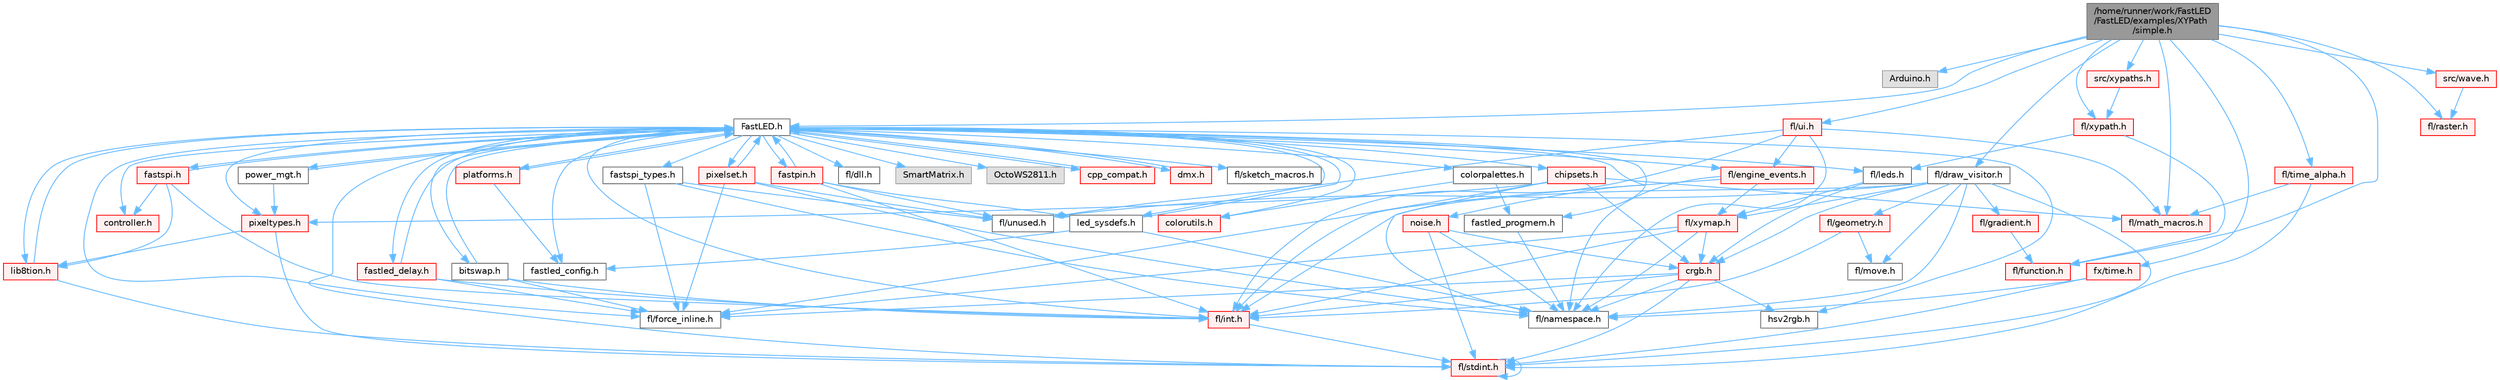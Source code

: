 digraph "/home/runner/work/FastLED/FastLED/examples/XYPath/simple.h"
{
 // INTERACTIVE_SVG=YES
 // LATEX_PDF_SIZE
  bgcolor="transparent";
  edge [fontname=Helvetica,fontsize=10,labelfontname=Helvetica,labelfontsize=10];
  node [fontname=Helvetica,fontsize=10,shape=box,height=0.2,width=0.4];
  Node1 [id="Node000001",label="/home/runner/work/FastLED\l/FastLED/examples/XYPath\l/simple.h",height=0.2,width=0.4,color="gray40", fillcolor="grey60", style="filled", fontcolor="black",tooltip=" "];
  Node1 -> Node2 [id="edge1_Node000001_Node000002",color="steelblue1",style="solid",tooltip=" "];
  Node2 [id="Node000002",label="Arduino.h",height=0.2,width=0.4,color="grey60", fillcolor="#E0E0E0", style="filled",tooltip=" "];
  Node1 -> Node3 [id="edge2_Node000001_Node000003",color="steelblue1",style="solid",tooltip=" "];
  Node3 [id="Node000003",label="FastLED.h",height=0.2,width=0.4,color="grey40", fillcolor="white", style="filled",URL="$db/d97/_fast_l_e_d_8h.html",tooltip="central include file for FastLED, defines the CFastLED class/object"];
  Node3 -> Node4 [id="edge3_Node000003_Node000004",color="steelblue1",style="solid",tooltip=" "];
  Node4 [id="Node000004",label="fl/stdint.h",height=0.2,width=0.4,color="red", fillcolor="#FFF0F0", style="filled",URL="$df/dd8/stdint_8h.html",tooltip=" "];
  Node4 -> Node4 [id="edge4_Node000004_Node000004",color="steelblue1",style="solid",tooltip=" "];
  Node3 -> Node6 [id="edge5_Node000003_Node000006",color="steelblue1",style="solid",tooltip=" "];
  Node6 [id="Node000006",label="fl/dll.h",height=0.2,width=0.4,color="grey40", fillcolor="white", style="filled",URL="$d3/d4b/dll_8h.html",tooltip="FastLED dynamic library interface - lightweight header for external callers."];
  Node3 -> Node7 [id="edge6_Node000003_Node000007",color="steelblue1",style="solid",tooltip=" "];
  Node7 [id="Node000007",label="SmartMatrix.h",height=0.2,width=0.4,color="grey60", fillcolor="#E0E0E0", style="filled",tooltip=" "];
  Node3 -> Node8 [id="edge7_Node000003_Node000008",color="steelblue1",style="solid",tooltip=" "];
  Node8 [id="Node000008",label="OctoWS2811.h",height=0.2,width=0.4,color="grey60", fillcolor="#E0E0E0", style="filled",tooltip=" "];
  Node3 -> Node9 [id="edge8_Node000003_Node000009",color="steelblue1",style="solid",tooltip=" "];
  Node9 [id="Node000009",label="fl/force_inline.h",height=0.2,width=0.4,color="grey40", fillcolor="white", style="filled",URL="$d4/d64/force__inline_8h.html",tooltip=" "];
  Node3 -> Node10 [id="edge9_Node000003_Node000010",color="steelblue1",style="solid",tooltip=" "];
  Node10 [id="Node000010",label="cpp_compat.h",height=0.2,width=0.4,color="red", fillcolor="#FFF0F0", style="filled",URL="$d9/d13/cpp__compat_8h.html",tooltip="Compatibility functions based on C++ version."];
  Node10 -> Node3 [id="edge10_Node000010_Node000003",color="steelblue1",style="solid",tooltip=" "];
  Node3 -> Node12 [id="edge11_Node000003_Node000012",color="steelblue1",style="solid",tooltip=" "];
  Node12 [id="Node000012",label="fastled_config.h",height=0.2,width=0.4,color="grey40", fillcolor="white", style="filled",URL="$d5/d11/fastled__config_8h.html",tooltip="Contains definitions that can be used to configure FastLED at compile time."];
  Node3 -> Node13 [id="edge12_Node000003_Node000013",color="steelblue1",style="solid",tooltip=" "];
  Node13 [id="Node000013",label="led_sysdefs.h",height=0.2,width=0.4,color="grey40", fillcolor="white", style="filled",URL="$d9/d3e/led__sysdefs_8h.html",tooltip="Determines which platform system definitions to include."];
  Node13 -> Node3 [id="edge13_Node000013_Node000003",color="steelblue1",style="solid",tooltip=" "];
  Node13 -> Node12 [id="edge14_Node000013_Node000012",color="steelblue1",style="solid",tooltip=" "];
  Node13 -> Node14 [id="edge15_Node000013_Node000014",color="steelblue1",style="solid",tooltip=" "];
  Node14 [id="Node000014",label="fl/namespace.h",height=0.2,width=0.4,color="grey40", fillcolor="white", style="filled",URL="$df/d2a/namespace_8h.html",tooltip="Implements the FastLED namespace macros."];
  Node3 -> Node15 [id="edge16_Node000003_Node000015",color="steelblue1",style="solid",tooltip=" "];
  Node15 [id="Node000015",label="fastled_delay.h",height=0.2,width=0.4,color="red", fillcolor="#FFF0F0", style="filled",URL="$d0/da8/fastled__delay_8h.html",tooltip="Utility functions and classes for managing delay cycles."];
  Node15 -> Node3 [id="edge17_Node000015_Node000003",color="steelblue1",style="solid",tooltip=" "];
  Node15 -> Node9 [id="edge18_Node000015_Node000009",color="steelblue1",style="solid",tooltip=" "];
  Node15 -> Node17 [id="edge19_Node000015_Node000017",color="steelblue1",style="solid",tooltip=" "];
  Node17 [id="Node000017",label="fl/int.h",height=0.2,width=0.4,color="red", fillcolor="#FFF0F0", style="filled",URL="$d3/d7e/int_8h.html",tooltip=" "];
  Node17 -> Node4 [id="edge20_Node000017_Node000004",color="steelblue1",style="solid",tooltip=" "];
  Node3 -> Node19 [id="edge21_Node000003_Node000019",color="steelblue1",style="solid",tooltip=" "];
  Node19 [id="Node000019",label="bitswap.h",height=0.2,width=0.4,color="grey40", fillcolor="white", style="filled",URL="$de/ded/bitswap_8h.html",tooltip="Functions for doing a rotation of bits/bytes used by parallel output."];
  Node19 -> Node3 [id="edge22_Node000019_Node000003",color="steelblue1",style="solid",tooltip=" "];
  Node19 -> Node9 [id="edge23_Node000019_Node000009",color="steelblue1",style="solid",tooltip=" "];
  Node19 -> Node17 [id="edge24_Node000019_Node000017",color="steelblue1",style="solid",tooltip=" "];
  Node3 -> Node20 [id="edge25_Node000003_Node000020",color="steelblue1",style="solid",tooltip=" "];
  Node20 [id="Node000020",label="controller.h",height=0.2,width=0.4,color="red", fillcolor="#FFF0F0", style="filled",URL="$d2/dd9/controller_8h.html",tooltip="deprecated: base definitions used by led controllers for writing out led data"];
  Node3 -> Node118 [id="edge26_Node000003_Node000118",color="steelblue1",style="solid",tooltip=" "];
  Node118 [id="Node000118",label="fastpin.h",height=0.2,width=0.4,color="red", fillcolor="#FFF0F0", style="filled",URL="$db/d65/fastpin_8h.html",tooltip="Class base definitions for defining fast pin access."];
  Node118 -> Node3 [id="edge27_Node000118_Node000003",color="steelblue1",style="solid",tooltip=" "];
  Node118 -> Node13 [id="edge28_Node000118_Node000013",color="steelblue1",style="solid",tooltip=" "];
  Node118 -> Node55 [id="edge29_Node000118_Node000055",color="steelblue1",style="solid",tooltip=" "];
  Node55 [id="Node000055",label="fl/unused.h",height=0.2,width=0.4,color="grey40", fillcolor="white", style="filled",URL="$d8/d4b/unused_8h.html",tooltip=" "];
  Node118 -> Node17 [id="edge30_Node000118_Node000017",color="steelblue1",style="solid",tooltip=" "];
  Node3 -> Node119 [id="edge31_Node000003_Node000119",color="steelblue1",style="solid",tooltip=" "];
  Node119 [id="Node000119",label="fastspi_types.h",height=0.2,width=0.4,color="grey40", fillcolor="white", style="filled",URL="$d2/ddb/fastspi__types_8h.html",tooltip="Data types and constants used by SPI interfaces."];
  Node119 -> Node9 [id="edge32_Node000119_Node000009",color="steelblue1",style="solid",tooltip=" "];
  Node119 -> Node14 [id="edge33_Node000119_Node000014",color="steelblue1",style="solid",tooltip=" "];
  Node119 -> Node55 [id="edge34_Node000119_Node000055",color="steelblue1",style="solid",tooltip=" "];
  Node3 -> Node120 [id="edge35_Node000003_Node000120",color="steelblue1",style="solid",tooltip=" "];
  Node120 [id="Node000120",label="dmx.h",height=0.2,width=0.4,color="red", fillcolor="#FFF0F0", style="filled",URL="$d3/de1/dmx_8h.html",tooltip="Defines the DMX512-based LED controllers."];
  Node120 -> Node3 [id="edge36_Node000120_Node000003",color="steelblue1",style="solid",tooltip=" "];
  Node3 -> Node123 [id="edge37_Node000003_Node000123",color="steelblue1",style="solid",tooltip=" "];
  Node123 [id="Node000123",label="platforms.h",height=0.2,width=0.4,color="red", fillcolor="#FFF0F0", style="filled",URL="$da/dc9/platforms_8h.html",tooltip="Determines which platforms headers to include."];
  Node123 -> Node3 [id="edge38_Node000123_Node000003",color="steelblue1",style="solid",tooltip=" "];
  Node123 -> Node12 [id="edge39_Node000123_Node000012",color="steelblue1",style="solid",tooltip=" "];
  Node3 -> Node32 [id="edge40_Node000003_Node000032",color="steelblue1",style="solid",tooltip=" "];
  Node32 [id="Node000032",label="fastled_progmem.h",height=0.2,width=0.4,color="grey40", fillcolor="white", style="filled",URL="$df/dab/fastled__progmem_8h.html",tooltip="Wrapper definitions to allow seamless use of PROGMEM in environments that have it."];
  Node32 -> Node14 [id="edge41_Node000032_Node000014",color="steelblue1",style="solid",tooltip=" "];
  Node3 -> Node23 [id="edge42_Node000003_Node000023",color="steelblue1",style="solid",tooltip=" "];
  Node23 [id="Node000023",label="lib8tion.h",height=0.2,width=0.4,color="red", fillcolor="#FFF0F0", style="filled",URL="$df/da5/lib8tion_8h.html",tooltip="Fast, efficient 8-bit math functions specifically designed for high-performance LED programming."];
  Node23 -> Node3 [id="edge43_Node000023_Node000003",color="steelblue1",style="solid",tooltip=" "];
  Node23 -> Node4 [id="edge44_Node000023_Node000004",color="steelblue1",style="solid",tooltip=" "];
  Node3 -> Node22 [id="edge45_Node000003_Node000022",color="steelblue1",style="solid",tooltip=" "];
  Node22 [id="Node000022",label="pixeltypes.h",height=0.2,width=0.4,color="red", fillcolor="#FFF0F0", style="filled",URL="$d2/dba/pixeltypes_8h.html",tooltip="Includes defintions for RGB and HSV pixels."];
  Node22 -> Node4 [id="edge46_Node000022_Node000004",color="steelblue1",style="solid",tooltip=" "];
  Node22 -> Node23 [id="edge47_Node000022_Node000023",color="steelblue1",style="solid",tooltip=" "];
  Node3 -> Node79 [id="edge48_Node000003_Node000079",color="steelblue1",style="solid",tooltip=" "];
  Node79 [id="Node000079",label="hsv2rgb.h",height=0.2,width=0.4,color="grey40", fillcolor="white", style="filled",URL="$de/d9a/hsv2rgb_8h.html",tooltip="Functions to convert from the HSV colorspace to the RGB colorspace."];
  Node3 -> Node125 [id="edge49_Node000003_Node000125",color="steelblue1",style="solid",tooltip=" "];
  Node125 [id="Node000125",label="colorutils.h",height=0.2,width=0.4,color="red", fillcolor="#FFF0F0", style="filled",URL="$d1/dfb/colorutils_8h.html",tooltip=" "];
  Node3 -> Node130 [id="edge50_Node000003_Node000130",color="steelblue1",style="solid",tooltip=" "];
  Node130 [id="Node000130",label="pixelset.h",height=0.2,width=0.4,color="red", fillcolor="#FFF0F0", style="filled",URL="$d4/d46/pixelset_8h.html",tooltip="Declares classes for managing logical groups of LEDs."];
  Node130 -> Node9 [id="edge51_Node000130_Node000009",color="steelblue1",style="solid",tooltip=" "];
  Node130 -> Node14 [id="edge52_Node000130_Node000014",color="steelblue1",style="solid",tooltip=" "];
  Node130 -> Node55 [id="edge53_Node000130_Node000055",color="steelblue1",style="solid",tooltip=" "];
  Node130 -> Node3 [id="edge54_Node000130_Node000003",color="steelblue1",style="solid",tooltip=" "];
  Node3 -> Node131 [id="edge55_Node000003_Node000131",color="steelblue1",style="solid",tooltip=" "];
  Node131 [id="Node000131",label="colorpalettes.h",height=0.2,width=0.4,color="grey40", fillcolor="white", style="filled",URL="$dc/dcc/colorpalettes_8h.html",tooltip="Declarations for the predefined color palettes supplied by FastLED."];
  Node131 -> Node125 [id="edge56_Node000131_Node000125",color="steelblue1",style="solid",tooltip=" "];
  Node131 -> Node32 [id="edge57_Node000131_Node000032",color="steelblue1",style="solid",tooltip=" "];
  Node3 -> Node132 [id="edge58_Node000003_Node000132",color="steelblue1",style="solid",tooltip=" "];
  Node132 [id="Node000132",label="noise.h",height=0.2,width=0.4,color="red", fillcolor="#FFF0F0", style="filled",URL="$d1/d31/noise_8h.html",tooltip="Functions to generate and fill arrays with noise."];
  Node132 -> Node4 [id="edge59_Node000132_Node000004",color="steelblue1",style="solid",tooltip=" "];
  Node132 -> Node75 [id="edge60_Node000132_Node000075",color="steelblue1",style="solid",tooltip=" "];
  Node75 [id="Node000075",label="crgb.h",height=0.2,width=0.4,color="red", fillcolor="#FFF0F0", style="filled",URL="$db/dd1/crgb_8h.html",tooltip="Defines the red, green, and blue (RGB) pixel struct."];
  Node75 -> Node4 [id="edge61_Node000075_Node000004",color="steelblue1",style="solid",tooltip=" "];
  Node75 -> Node17 [id="edge62_Node000075_Node000017",color="steelblue1",style="solid",tooltip=" "];
  Node75 -> Node14 [id="edge63_Node000075_Node000014",color="steelblue1",style="solid",tooltip=" "];
  Node75 -> Node9 [id="edge64_Node000075_Node000009",color="steelblue1",style="solid",tooltip=" "];
  Node75 -> Node79 [id="edge65_Node000075_Node000079",color="steelblue1",style="solid",tooltip=" "];
  Node132 -> Node14 [id="edge66_Node000132_Node000014",color="steelblue1",style="solid",tooltip=" "];
  Node3 -> Node133 [id="edge67_Node000003_Node000133",color="steelblue1",style="solid",tooltip=" "];
  Node133 [id="Node000133",label="power_mgt.h",height=0.2,width=0.4,color="grey40", fillcolor="white", style="filled",URL="$dc/d5b/power__mgt_8h.html",tooltip="Functions to limit the power used by FastLED."];
  Node133 -> Node3 [id="edge68_Node000133_Node000003",color="steelblue1",style="solid",tooltip=" "];
  Node133 -> Node22 [id="edge69_Node000133_Node000022",color="steelblue1",style="solid",tooltip=" "];
  Node3 -> Node134 [id="edge70_Node000003_Node000134",color="steelblue1",style="solid",tooltip=" "];
  Node134 [id="Node000134",label="fastspi.h",height=0.2,width=0.4,color="red", fillcolor="#FFF0F0", style="filled",URL="$d6/ddc/fastspi_8h.html",tooltip="Serial peripheral interface (SPI) definitions per platform."];
  Node134 -> Node3 [id="edge71_Node000134_Node000003",color="steelblue1",style="solid",tooltip=" "];
  Node134 -> Node20 [id="edge72_Node000134_Node000020",color="steelblue1",style="solid",tooltip=" "];
  Node134 -> Node23 [id="edge73_Node000134_Node000023",color="steelblue1",style="solid",tooltip=" "];
  Node134 -> Node17 [id="edge74_Node000134_Node000017",color="steelblue1",style="solid",tooltip=" "];
  Node3 -> Node136 [id="edge75_Node000003_Node000136",color="steelblue1",style="solid",tooltip=" "];
  Node136 [id="Node000136",label="chipsets.h",height=0.2,width=0.4,color="red", fillcolor="#FFF0F0", style="filled",URL="$db/d66/chipsets_8h.html",tooltip="Contains the bulk of the definitions for the various LED chipsets supported."];
  Node136 -> Node22 [id="edge76_Node000136_Node000022",color="steelblue1",style="solid",tooltip=" "];
  Node136 -> Node9 [id="edge77_Node000136_Node000009",color="steelblue1",style="solid",tooltip=" "];
  Node136 -> Node75 [id="edge78_Node000136_Node000075",color="steelblue1",style="solid",tooltip=" "];
  Node136 -> Node14 [id="edge79_Node000136_Node000014",color="steelblue1",style="solid",tooltip=" "];
  Node136 -> Node39 [id="edge80_Node000136_Node000039",color="steelblue1",style="solid",tooltip=" "];
  Node39 [id="Node000039",label="fl/math_macros.h",height=0.2,width=0.4,color="red", fillcolor="#FFF0F0", style="filled",URL="$d8/db8/math__macros_8h.html",tooltip=" "];
  Node3 -> Node94 [id="edge81_Node000003_Node000094",color="steelblue1",style="solid",tooltip=" "];
  Node94 [id="Node000094",label="fl/engine_events.h",height=0.2,width=0.4,color="red", fillcolor="#FFF0F0", style="filled",URL="$db/dc0/engine__events_8h.html",tooltip=" "];
  Node94 -> Node14 [id="edge82_Node000094_Node000014",color="steelblue1",style="solid",tooltip=" "];
  Node94 -> Node115 [id="edge83_Node000094_Node000115",color="steelblue1",style="solid",tooltip=" "];
  Node115 [id="Node000115",label="fl/xymap.h",height=0.2,width=0.4,color="red", fillcolor="#FFF0F0", style="filled",URL="$da/d61/xymap_8h.html",tooltip=" "];
  Node115 -> Node17 [id="edge84_Node000115_Node000017",color="steelblue1",style="solid",tooltip=" "];
  Node115 -> Node14 [id="edge85_Node000115_Node000014",color="steelblue1",style="solid",tooltip=" "];
  Node115 -> Node9 [id="edge86_Node000115_Node000009",color="steelblue1",style="solid",tooltip=" "];
  Node115 -> Node75 [id="edge87_Node000115_Node000075",color="steelblue1",style="solid",tooltip=" "];
  Node94 -> Node17 [id="edge88_Node000094_Node000017",color="steelblue1",style="solid",tooltip=" "];
  Node3 -> Node138 [id="edge89_Node000003_Node000138",color="steelblue1",style="solid",tooltip=" "];
  Node138 [id="Node000138",label="fl/leds.h",height=0.2,width=0.4,color="grey40", fillcolor="white", style="filled",URL="$da/d78/leds_8h.html",tooltip=" "];
  Node138 -> Node75 [id="edge90_Node000138_Node000075",color="steelblue1",style="solid",tooltip=" "];
  Node138 -> Node115 [id="edge91_Node000138_Node000115",color="steelblue1",style="solid",tooltip=" "];
  Node3 -> Node17 [id="edge92_Node000003_Node000017",color="steelblue1",style="solid",tooltip=" "];
  Node3 -> Node111 [id="edge93_Node000003_Node000111",color="steelblue1",style="solid",tooltip=" "];
  Node111 [id="Node000111",label="fl/sketch_macros.h",height=0.2,width=0.4,color="grey40", fillcolor="white", style="filled",URL="$d1/dbc/sketch__macros_8h.html",tooltip=" "];
  Node1 -> Node139 [id="edge94_Node000001_Node000139",color="steelblue1",style="solid",tooltip=" "];
  Node139 [id="Node000139",label="fl/draw_visitor.h",height=0.2,width=0.4,color="grey40", fillcolor="white", style="filled",URL="$d0/d4f/draw__visitor_8h.html",tooltip=" "];
  Node139 -> Node4 [id="edge95_Node000139_Node000004",color="steelblue1",style="solid",tooltip=" "];
  Node139 -> Node17 [id="edge96_Node000139_Node000017",color="steelblue1",style="solid",tooltip=" "];
  Node139 -> Node75 [id="edge97_Node000139_Node000075",color="steelblue1",style="solid",tooltip=" "];
  Node139 -> Node35 [id="edge98_Node000139_Node000035",color="steelblue1",style="solid",tooltip=" "];
  Node35 [id="Node000035",label="fl/geometry.h",height=0.2,width=0.4,color="red", fillcolor="#FFF0F0", style="filled",URL="$d4/d67/geometry_8h.html",tooltip=" "];
  Node35 -> Node17 [id="edge99_Node000035_Node000017",color="steelblue1",style="solid",tooltip=" "];
  Node35 -> Node41 [id="edge100_Node000035_Node000041",color="steelblue1",style="solid",tooltip=" "];
  Node41 [id="Node000041",label="fl/move.h",height=0.2,width=0.4,color="grey40", fillcolor="white", style="filled",URL="$d9/d83/move_8h.html",tooltip=" "];
  Node139 -> Node140 [id="edge101_Node000139_Node000140",color="steelblue1",style="solid",tooltip=" "];
  Node140 [id="Node000140",label="fl/gradient.h",height=0.2,width=0.4,color="red", fillcolor="#FFF0F0", style="filled",URL="$db/dfe/gradient_8h.html",tooltip=" "];
  Node140 -> Node113 [id="edge102_Node000140_Node000113",color="steelblue1",style="solid",tooltip=" "];
  Node113 [id="Node000113",label="fl/function.h",height=0.2,width=0.4,color="red", fillcolor="#FFF0F0", style="filled",URL="$dd/d67/function_8h.html",tooltip=" "];
  Node139 -> Node14 [id="edge103_Node000139_Node000014",color="steelblue1",style="solid",tooltip=" "];
  Node139 -> Node55 [id="edge104_Node000139_Node000055",color="steelblue1",style="solid",tooltip=" "];
  Node139 -> Node115 [id="edge105_Node000139_Node000115",color="steelblue1",style="solid",tooltip=" "];
  Node139 -> Node41 [id="edge106_Node000139_Node000041",color="steelblue1",style="solid",tooltip=" "];
  Node1 -> Node39 [id="edge107_Node000001_Node000039",color="steelblue1",style="solid",tooltip=" "];
  Node1 -> Node141 [id="edge108_Node000001_Node000141",color="steelblue1",style="solid",tooltip=" "];
  Node141 [id="Node000141",label="fl/raster.h",height=0.2,width=0.4,color="red", fillcolor="#FFF0F0", style="filled",URL="$d1/d1e/raster_8h.html",tooltip=" "];
  Node1 -> Node145 [id="edge109_Node000001_Node000145",color="steelblue1",style="solid",tooltip=" "];
  Node145 [id="Node000145",label="fl/time_alpha.h",height=0.2,width=0.4,color="red", fillcolor="#FFF0F0", style="filled",URL="$d0/d87/time__alpha_8h.html",tooltip=" "];
  Node145 -> Node4 [id="edge110_Node000145_Node000004",color="steelblue1",style="solid",tooltip=" "];
  Node145 -> Node39 [id="edge111_Node000145_Node000039",color="steelblue1",style="solid",tooltip=" "];
  Node1 -> Node146 [id="edge112_Node000001_Node000146",color="steelblue1",style="solid",tooltip=" "];
  Node146 [id="Node000146",label="fl/ui.h",height=0.2,width=0.4,color="red", fillcolor="#FFF0F0", style="filled",URL="$d9/d3b/ui_8h.html",tooltip=" "];
  Node146 -> Node14 [id="edge113_Node000146_Node000014",color="steelblue1",style="solid",tooltip=" "];
  Node146 -> Node17 [id="edge114_Node000146_Node000017",color="steelblue1",style="solid",tooltip=" "];
  Node146 -> Node94 [id="edge115_Node000146_Node000094",color="steelblue1",style="solid",tooltip=" "];
  Node146 -> Node39 [id="edge116_Node000146_Node000039",color="steelblue1",style="solid",tooltip=" "];
  Node146 -> Node55 [id="edge117_Node000146_Node000055",color="steelblue1",style="solid",tooltip=" "];
  Node1 -> Node154 [id="edge118_Node000001_Node000154",color="steelblue1",style="solid",tooltip=" "];
  Node154 [id="Node000154",label="fl/xypath.h",height=0.2,width=0.4,color="red", fillcolor="#FFF0F0", style="filled",URL="$d5/df2/xypath_8h.html",tooltip=" "];
  Node154 -> Node113 [id="edge119_Node000154_Node000113",color="steelblue1",style="solid",tooltip=" "];
  Node154 -> Node138 [id="edge120_Node000154_Node000138",color="steelblue1",style="solid",tooltip=" "];
  Node1 -> Node157 [id="edge121_Node000001_Node000157",color="steelblue1",style="solid",tooltip=" "];
  Node157 [id="Node000157",label="fx/time.h",height=0.2,width=0.4,color="red", fillcolor="#FFF0F0", style="filled",URL="$da/da2/fx_2time_8h.html",tooltip=" "];
  Node157 -> Node4 [id="edge122_Node000157_Node000004",color="steelblue1",style="solid",tooltip=" "];
  Node157 -> Node14 [id="edge123_Node000157_Node000014",color="steelblue1",style="solid",tooltip=" "];
  Node1 -> Node158 [id="edge124_Node000001_Node000158",color="steelblue1",style="solid",tooltip=" "];
  Node158 [id="Node000158",label="src/wave.h",height=0.2,width=0.4,color="red", fillcolor="#FFF0F0", style="filled",URL="$db/dd3/examples_2_x_y_path_2src_2wave_8h.html",tooltip=" "];
  Node158 -> Node141 [id="edge125_Node000158_Node000141",color="steelblue1",style="solid",tooltip=" "];
  Node1 -> Node170 [id="edge126_Node000001_Node000170",color="steelblue1",style="solid",tooltip=" "];
  Node170 [id="Node000170",label="src/xypaths.h",height=0.2,width=0.4,color="red", fillcolor="#FFF0F0", style="filled",URL="$d7/d5e/_x_y_path_2src_2xypaths_8h.html",tooltip=" "];
  Node170 -> Node154 [id="edge127_Node000170_Node000154",color="steelblue1",style="solid",tooltip=" "];
  Node1 -> Node113 [id="edge128_Node000001_Node000113",color="steelblue1",style="solid",tooltip=" "];
}
